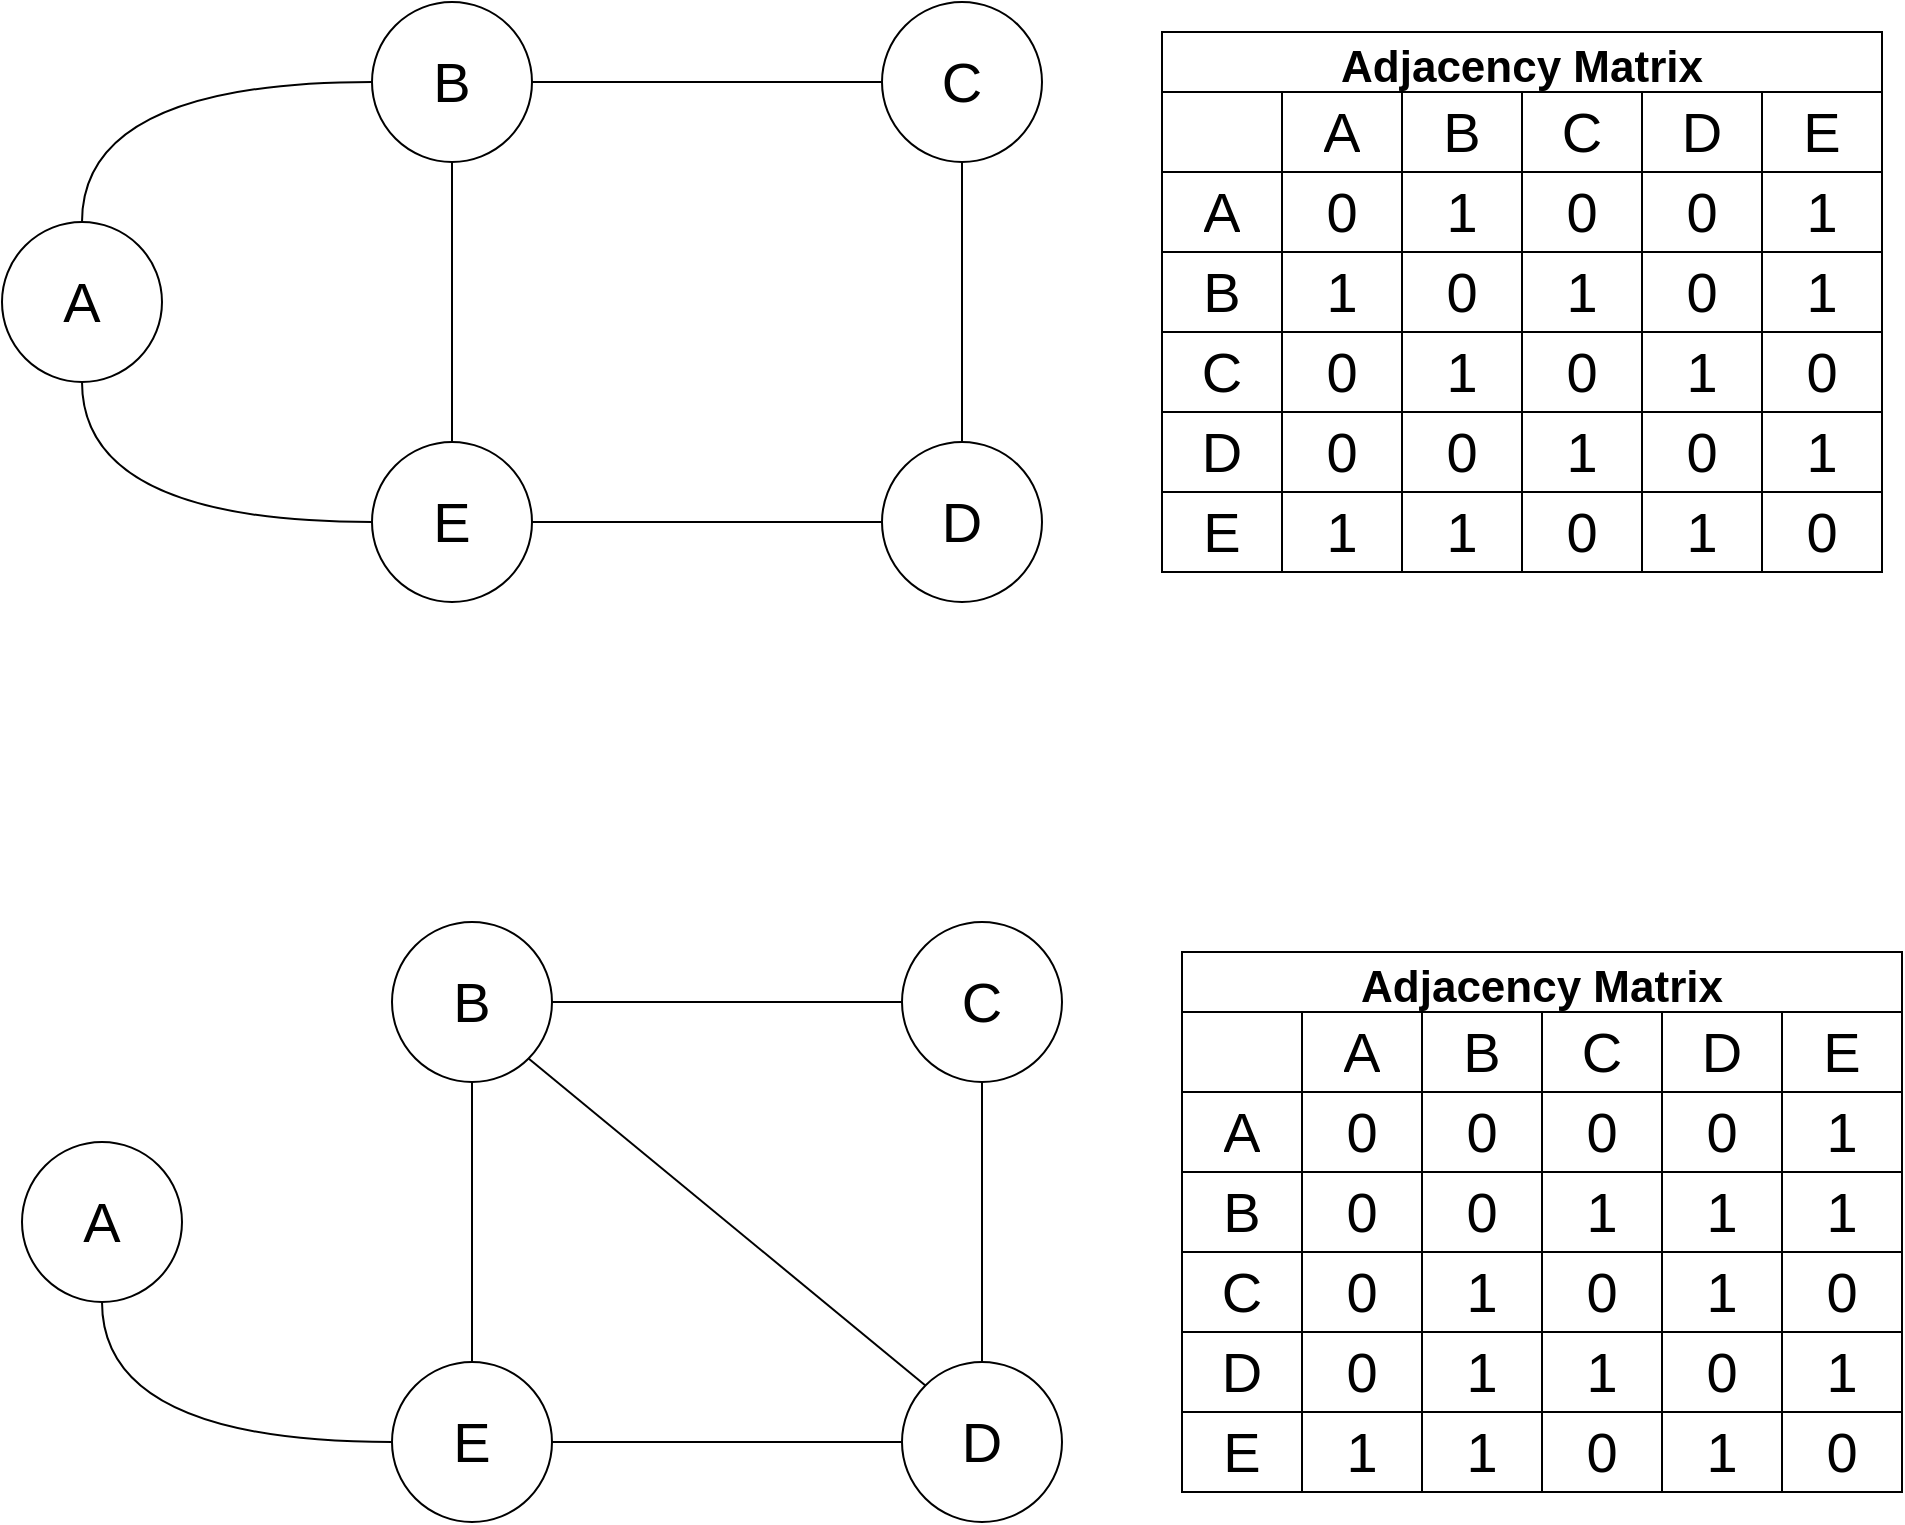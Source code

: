 <mxfile version="15.8.6" type="device"><diagram id="R53uoazzdKl7Nd9KD87l" name="Page-1"><mxGraphModel dx="1038" dy="547" grid="1" gridSize="10" guides="1" tooltips="1" connect="1" arrows="1" fold="1" page="1" pageScale="1" pageWidth="850" pageHeight="1100" math="0" shadow="0"><root><mxCell id="0"/><mxCell id="1" parent="0"/><mxCell id="QvXFLN5v4938zvHbrnFz-11" style="edgeStyle=orthogonalEdgeStyle;curved=1;orthogonalLoop=1;jettySize=auto;html=1;entryX=0;entryY=0.5;entryDx=0;entryDy=0;endArrow=none;endFill=0;exitX=0.5;exitY=0;exitDx=0;exitDy=0;" edge="1" parent="1" source="QvXFLN5v4938zvHbrnFz-1" target="QvXFLN5v4938zvHbrnFz-2"><mxGeometry relative="1" as="geometry"/></mxCell><mxCell id="QvXFLN5v4938zvHbrnFz-12" style="edgeStyle=orthogonalEdgeStyle;curved=1;orthogonalLoop=1;jettySize=auto;html=1;entryX=0;entryY=0.5;entryDx=0;entryDy=0;endArrow=none;endFill=0;exitX=0.5;exitY=1;exitDx=0;exitDy=0;" edge="1" parent="1" source="QvXFLN5v4938zvHbrnFz-1" target="QvXFLN5v4938zvHbrnFz-3"><mxGeometry relative="1" as="geometry"/></mxCell><mxCell id="QvXFLN5v4938zvHbrnFz-1" value="&lt;font style=&quot;font-size: 28px&quot;&gt;A&lt;/font&gt;" style="ellipse;whiteSpace=wrap;html=1;aspect=fixed;" vertex="1" parent="1"><mxGeometry x="240" y="230" width="80" height="80" as="geometry"/></mxCell><mxCell id="QvXFLN5v4938zvHbrnFz-9" style="edgeStyle=orthogonalEdgeStyle;rounded=0;orthogonalLoop=1;jettySize=auto;html=1;endArrow=none;endFill=0;" edge="1" parent="1" source="QvXFLN5v4938zvHbrnFz-2" target="QvXFLN5v4938zvHbrnFz-4"><mxGeometry relative="1" as="geometry"/></mxCell><mxCell id="QvXFLN5v4938zvHbrnFz-2" value="&lt;font style=&quot;font-size: 28px&quot;&gt;B&lt;/font&gt;" style="ellipse;whiteSpace=wrap;html=1;aspect=fixed;" vertex="1" parent="1"><mxGeometry x="425" y="120" width="80" height="80" as="geometry"/></mxCell><mxCell id="QvXFLN5v4938zvHbrnFz-7" style="edgeStyle=orthogonalEdgeStyle;rounded=0;orthogonalLoop=1;jettySize=auto;html=1;endArrow=none;endFill=0;" edge="1" parent="1" source="QvXFLN5v4938zvHbrnFz-3" target="QvXFLN5v4938zvHbrnFz-5"><mxGeometry relative="1" as="geometry"/></mxCell><mxCell id="QvXFLN5v4938zvHbrnFz-8" style="edgeStyle=orthogonalEdgeStyle;rounded=0;orthogonalLoop=1;jettySize=auto;html=1;endArrow=none;endFill=0;" edge="1" parent="1" source="QvXFLN5v4938zvHbrnFz-3"><mxGeometry relative="1" as="geometry"><mxPoint x="465" y="200" as="targetPoint"/></mxGeometry></mxCell><mxCell id="QvXFLN5v4938zvHbrnFz-3" value="&lt;font style=&quot;font-size: 28px&quot;&gt;E&lt;/font&gt;" style="ellipse;whiteSpace=wrap;html=1;aspect=fixed;" vertex="1" parent="1"><mxGeometry x="425" y="340" width="80" height="80" as="geometry"/></mxCell><mxCell id="QvXFLN5v4938zvHbrnFz-4" value="&lt;font style=&quot;font-size: 28px&quot;&gt;C&lt;/font&gt;" style="ellipse;whiteSpace=wrap;html=1;aspect=fixed;" vertex="1" parent="1"><mxGeometry x="680" y="120" width="80" height="80" as="geometry"/></mxCell><mxCell id="QvXFLN5v4938zvHbrnFz-6" style="edgeStyle=orthogonalEdgeStyle;rounded=0;orthogonalLoop=1;jettySize=auto;html=1;entryX=0.5;entryY=1;entryDx=0;entryDy=0;endArrow=none;endFill=0;" edge="1" parent="1" source="QvXFLN5v4938zvHbrnFz-5" target="QvXFLN5v4938zvHbrnFz-4"><mxGeometry relative="1" as="geometry"/></mxCell><mxCell id="QvXFLN5v4938zvHbrnFz-5" value="&lt;font style=&quot;font-size: 28px&quot;&gt;D&lt;/font&gt;" style="ellipse;whiteSpace=wrap;html=1;aspect=fixed;" vertex="1" parent="1"><mxGeometry x="680" y="340" width="80" height="80" as="geometry"/></mxCell><mxCell id="QvXFLN5v4938zvHbrnFz-39" value="Adjacency Matrix" style="shape=table;startSize=30;container=1;collapsible=0;childLayout=tableLayout;fontStyle=1;align=center;pointerEvents=1;fontSize=22;" vertex="1" parent="1"><mxGeometry x="820" y="135" width="360" height="270" as="geometry"/></mxCell><mxCell id="QvXFLN5v4938zvHbrnFz-58" style="shape=partialRectangle;html=1;whiteSpace=wrap;collapsible=0;dropTarget=0;pointerEvents=0;fillColor=none;top=0;left=0;bottom=0;right=0;points=[[0,0.5],[1,0.5]];portConstraint=eastwest;fontSize=28;" vertex="1" parent="QvXFLN5v4938zvHbrnFz-39"><mxGeometry y="30" width="360" height="40" as="geometry"/></mxCell><mxCell id="QvXFLN5v4938zvHbrnFz-59" style="shape=partialRectangle;html=1;whiteSpace=wrap;connectable=0;fillColor=none;top=0;left=0;bottom=0;right=0;overflow=hidden;pointerEvents=1;fontSize=28;" vertex="1" parent="QvXFLN5v4938zvHbrnFz-58"><mxGeometry width="60" height="40" as="geometry"><mxRectangle width="60" height="40" as="alternateBounds"/></mxGeometry></mxCell><mxCell id="QvXFLN5v4938zvHbrnFz-60" value="A" style="shape=partialRectangle;html=1;whiteSpace=wrap;connectable=0;fillColor=none;top=0;left=0;bottom=0;right=0;overflow=hidden;pointerEvents=1;fontSize=28;" vertex="1" parent="QvXFLN5v4938zvHbrnFz-58"><mxGeometry x="60" width="60" height="40" as="geometry"><mxRectangle width="60" height="40" as="alternateBounds"/></mxGeometry></mxCell><mxCell id="QvXFLN5v4938zvHbrnFz-61" value="B" style="shape=partialRectangle;html=1;whiteSpace=wrap;connectable=0;fillColor=none;top=0;left=0;bottom=0;right=0;overflow=hidden;pointerEvents=1;fontSize=28;" vertex="1" parent="QvXFLN5v4938zvHbrnFz-58"><mxGeometry x="120" width="60" height="40" as="geometry"><mxRectangle width="60" height="40" as="alternateBounds"/></mxGeometry></mxCell><mxCell id="QvXFLN5v4938zvHbrnFz-62" value="C" style="shape=partialRectangle;html=1;whiteSpace=wrap;connectable=0;fillColor=none;top=0;left=0;bottom=0;right=0;overflow=hidden;pointerEvents=1;fontSize=28;" vertex="1" parent="QvXFLN5v4938zvHbrnFz-58"><mxGeometry x="180" width="60" height="40" as="geometry"><mxRectangle width="60" height="40" as="alternateBounds"/></mxGeometry></mxCell><mxCell id="QvXFLN5v4938zvHbrnFz-63" value="D" style="shape=partialRectangle;html=1;whiteSpace=wrap;connectable=0;fillColor=none;top=0;left=0;bottom=0;right=0;overflow=hidden;pointerEvents=1;fontSize=28;" vertex="1" parent="QvXFLN5v4938zvHbrnFz-58"><mxGeometry x="240" width="60" height="40" as="geometry"><mxRectangle width="60" height="40" as="alternateBounds"/></mxGeometry></mxCell><mxCell id="QvXFLN5v4938zvHbrnFz-76" value="E" style="shape=partialRectangle;html=1;whiteSpace=wrap;connectable=0;fillColor=none;top=0;left=0;bottom=0;right=0;overflow=hidden;pointerEvents=1;fontSize=28;" vertex="1" parent="QvXFLN5v4938zvHbrnFz-58"><mxGeometry x="300" width="60" height="40" as="geometry"><mxRectangle width="60" height="40" as="alternateBounds"/></mxGeometry></mxCell><mxCell id="QvXFLN5v4938zvHbrnFz-64" style="shape=partialRectangle;html=1;whiteSpace=wrap;collapsible=0;dropTarget=0;pointerEvents=0;fillColor=none;top=0;left=0;bottom=0;right=0;points=[[0,0.5],[1,0.5]];portConstraint=eastwest;fontSize=28;" vertex="1" parent="QvXFLN5v4938zvHbrnFz-39"><mxGeometry y="70" width="360" height="40" as="geometry"/></mxCell><mxCell id="QvXFLN5v4938zvHbrnFz-65" value="A" style="shape=partialRectangle;html=1;whiteSpace=wrap;connectable=0;fillColor=none;top=0;left=0;bottom=0;right=0;overflow=hidden;pointerEvents=1;fontSize=28;" vertex="1" parent="QvXFLN5v4938zvHbrnFz-64"><mxGeometry width="60" height="40" as="geometry"><mxRectangle width="60" height="40" as="alternateBounds"/></mxGeometry></mxCell><mxCell id="QvXFLN5v4938zvHbrnFz-66" value="0" style="shape=partialRectangle;html=1;whiteSpace=wrap;connectable=0;fillColor=none;top=0;left=0;bottom=0;right=0;overflow=hidden;pointerEvents=1;fontSize=28;" vertex="1" parent="QvXFLN5v4938zvHbrnFz-64"><mxGeometry x="60" width="60" height="40" as="geometry"><mxRectangle width="60" height="40" as="alternateBounds"/></mxGeometry></mxCell><mxCell id="QvXFLN5v4938zvHbrnFz-67" value="1" style="shape=partialRectangle;html=1;whiteSpace=wrap;connectable=0;fillColor=none;top=0;left=0;bottom=0;right=0;overflow=hidden;pointerEvents=1;fontSize=28;" vertex="1" parent="QvXFLN5v4938zvHbrnFz-64"><mxGeometry x="120" width="60" height="40" as="geometry"><mxRectangle width="60" height="40" as="alternateBounds"/></mxGeometry></mxCell><mxCell id="QvXFLN5v4938zvHbrnFz-68" value="0" style="shape=partialRectangle;html=1;whiteSpace=wrap;connectable=0;fillColor=none;top=0;left=0;bottom=0;right=0;overflow=hidden;pointerEvents=1;fontSize=28;" vertex="1" parent="QvXFLN5v4938zvHbrnFz-64"><mxGeometry x="180" width="60" height="40" as="geometry"><mxRectangle width="60" height="40" as="alternateBounds"/></mxGeometry></mxCell><mxCell id="QvXFLN5v4938zvHbrnFz-69" value="0" style="shape=partialRectangle;html=1;whiteSpace=wrap;connectable=0;fillColor=none;top=0;left=0;bottom=0;right=0;overflow=hidden;pointerEvents=1;fontSize=28;" vertex="1" parent="QvXFLN5v4938zvHbrnFz-64"><mxGeometry x="240" width="60" height="40" as="geometry"><mxRectangle width="60" height="40" as="alternateBounds"/></mxGeometry></mxCell><mxCell id="QvXFLN5v4938zvHbrnFz-77" value="1" style="shape=partialRectangle;html=1;whiteSpace=wrap;connectable=0;fillColor=none;top=0;left=0;bottom=0;right=0;overflow=hidden;pointerEvents=1;fontSize=28;" vertex="1" parent="QvXFLN5v4938zvHbrnFz-64"><mxGeometry x="300" width="60" height="40" as="geometry"><mxRectangle width="60" height="40" as="alternateBounds"/></mxGeometry></mxCell><mxCell id="QvXFLN5v4938zvHbrnFz-70" style="shape=partialRectangle;html=1;whiteSpace=wrap;collapsible=0;dropTarget=0;pointerEvents=0;fillColor=none;top=0;left=0;bottom=0;right=0;points=[[0,0.5],[1,0.5]];portConstraint=eastwest;fontSize=28;" vertex="1" parent="QvXFLN5v4938zvHbrnFz-39"><mxGeometry y="110" width="360" height="40" as="geometry"/></mxCell><mxCell id="QvXFLN5v4938zvHbrnFz-71" value="B" style="shape=partialRectangle;html=1;whiteSpace=wrap;connectable=0;fillColor=none;top=0;left=0;bottom=0;right=0;overflow=hidden;pointerEvents=1;fontSize=28;" vertex="1" parent="QvXFLN5v4938zvHbrnFz-70"><mxGeometry width="60" height="40" as="geometry"><mxRectangle width="60" height="40" as="alternateBounds"/></mxGeometry></mxCell><mxCell id="QvXFLN5v4938zvHbrnFz-72" value="1" style="shape=partialRectangle;html=1;whiteSpace=wrap;connectable=0;fillColor=none;top=0;left=0;bottom=0;right=0;overflow=hidden;pointerEvents=1;fontSize=28;" vertex="1" parent="QvXFLN5v4938zvHbrnFz-70"><mxGeometry x="60" width="60" height="40" as="geometry"><mxRectangle width="60" height="40" as="alternateBounds"/></mxGeometry></mxCell><mxCell id="QvXFLN5v4938zvHbrnFz-73" value="0" style="shape=partialRectangle;html=1;whiteSpace=wrap;connectable=0;fillColor=none;top=0;left=0;bottom=0;right=0;overflow=hidden;pointerEvents=1;fontSize=28;" vertex="1" parent="QvXFLN5v4938zvHbrnFz-70"><mxGeometry x="120" width="60" height="40" as="geometry"><mxRectangle width="60" height="40" as="alternateBounds"/></mxGeometry></mxCell><mxCell id="QvXFLN5v4938zvHbrnFz-74" value="1" style="shape=partialRectangle;html=1;whiteSpace=wrap;connectable=0;fillColor=none;top=0;left=0;bottom=0;right=0;overflow=hidden;pointerEvents=1;fontSize=28;" vertex="1" parent="QvXFLN5v4938zvHbrnFz-70"><mxGeometry x="180" width="60" height="40" as="geometry"><mxRectangle width="60" height="40" as="alternateBounds"/></mxGeometry></mxCell><mxCell id="QvXFLN5v4938zvHbrnFz-75" value="0" style="shape=partialRectangle;html=1;whiteSpace=wrap;connectable=0;fillColor=none;top=0;left=0;bottom=0;right=0;overflow=hidden;pointerEvents=1;fontSize=28;" vertex="1" parent="QvXFLN5v4938zvHbrnFz-70"><mxGeometry x="240" width="60" height="40" as="geometry"><mxRectangle width="60" height="40" as="alternateBounds"/></mxGeometry></mxCell><mxCell id="QvXFLN5v4938zvHbrnFz-78" value="1" style="shape=partialRectangle;html=1;whiteSpace=wrap;connectable=0;fillColor=none;top=0;left=0;bottom=0;right=0;overflow=hidden;pointerEvents=1;fontSize=28;" vertex="1" parent="QvXFLN5v4938zvHbrnFz-70"><mxGeometry x="300" width="60" height="40" as="geometry"><mxRectangle width="60" height="40" as="alternateBounds"/></mxGeometry></mxCell><mxCell id="QvXFLN5v4938zvHbrnFz-40" value="" style="shape=partialRectangle;html=1;whiteSpace=wrap;collapsible=0;dropTarget=0;pointerEvents=0;fillColor=none;top=0;left=0;bottom=0;right=0;points=[[0,0.5],[1,0.5]];portConstraint=eastwest;fontSize=28;" vertex="1" parent="QvXFLN5v4938zvHbrnFz-39"><mxGeometry y="150" width="360" height="40" as="geometry"/></mxCell><mxCell id="QvXFLN5v4938zvHbrnFz-41" value="C" style="shape=partialRectangle;html=1;whiteSpace=wrap;connectable=0;fillColor=none;top=0;left=0;bottom=0;right=0;overflow=hidden;pointerEvents=1;fontSize=28;" vertex="1" parent="QvXFLN5v4938zvHbrnFz-40"><mxGeometry width="60" height="40" as="geometry"><mxRectangle width="60" height="40" as="alternateBounds"/></mxGeometry></mxCell><mxCell id="QvXFLN5v4938zvHbrnFz-42" value="0" style="shape=partialRectangle;html=1;whiteSpace=wrap;connectable=0;fillColor=none;top=0;left=0;bottom=0;right=0;overflow=hidden;pointerEvents=1;fontSize=28;" vertex="1" parent="QvXFLN5v4938zvHbrnFz-40"><mxGeometry x="60" width="60" height="40" as="geometry"><mxRectangle width="60" height="40" as="alternateBounds"/></mxGeometry></mxCell><mxCell id="QvXFLN5v4938zvHbrnFz-43" value="1" style="shape=partialRectangle;html=1;whiteSpace=wrap;connectable=0;fillColor=none;top=0;left=0;bottom=0;right=0;overflow=hidden;pointerEvents=1;fontSize=28;" vertex="1" parent="QvXFLN5v4938zvHbrnFz-40"><mxGeometry x="120" width="60" height="40" as="geometry"><mxRectangle width="60" height="40" as="alternateBounds"/></mxGeometry></mxCell><mxCell id="QvXFLN5v4938zvHbrnFz-52" value="0" style="shape=partialRectangle;html=1;whiteSpace=wrap;connectable=0;fillColor=none;top=0;left=0;bottom=0;right=0;overflow=hidden;pointerEvents=1;fontSize=28;" vertex="1" parent="QvXFLN5v4938zvHbrnFz-40"><mxGeometry x="180" width="60" height="40" as="geometry"><mxRectangle width="60" height="40" as="alternateBounds"/></mxGeometry></mxCell><mxCell id="QvXFLN5v4938zvHbrnFz-55" value="1" style="shape=partialRectangle;html=1;whiteSpace=wrap;connectable=0;fillColor=none;top=0;left=0;bottom=0;right=0;overflow=hidden;pointerEvents=1;fontSize=28;" vertex="1" parent="QvXFLN5v4938zvHbrnFz-40"><mxGeometry x="240" width="60" height="40" as="geometry"><mxRectangle width="60" height="40" as="alternateBounds"/></mxGeometry></mxCell><mxCell id="QvXFLN5v4938zvHbrnFz-79" value="0" style="shape=partialRectangle;html=1;whiteSpace=wrap;connectable=0;fillColor=none;top=0;left=0;bottom=0;right=0;overflow=hidden;pointerEvents=1;fontSize=28;" vertex="1" parent="QvXFLN5v4938zvHbrnFz-40"><mxGeometry x="300" width="60" height="40" as="geometry"><mxRectangle width="60" height="40" as="alternateBounds"/></mxGeometry></mxCell><mxCell id="QvXFLN5v4938zvHbrnFz-44" value="" style="shape=partialRectangle;html=1;whiteSpace=wrap;collapsible=0;dropTarget=0;pointerEvents=0;fillColor=none;top=0;left=0;bottom=0;right=0;points=[[0,0.5],[1,0.5]];portConstraint=eastwest;fontSize=28;" vertex="1" parent="QvXFLN5v4938zvHbrnFz-39"><mxGeometry y="190" width="360" height="40" as="geometry"/></mxCell><mxCell id="QvXFLN5v4938zvHbrnFz-45" value="D" style="shape=partialRectangle;html=1;whiteSpace=wrap;connectable=0;fillColor=none;top=0;left=0;bottom=0;right=0;overflow=hidden;pointerEvents=1;fontSize=28;" vertex="1" parent="QvXFLN5v4938zvHbrnFz-44"><mxGeometry width="60" height="40" as="geometry"><mxRectangle width="60" height="40" as="alternateBounds"/></mxGeometry></mxCell><mxCell id="QvXFLN5v4938zvHbrnFz-46" value="0" style="shape=partialRectangle;html=1;whiteSpace=wrap;connectable=0;fillColor=none;top=0;left=0;bottom=0;right=0;overflow=hidden;pointerEvents=1;fontSize=28;" vertex="1" parent="QvXFLN5v4938zvHbrnFz-44"><mxGeometry x="60" width="60" height="40" as="geometry"><mxRectangle width="60" height="40" as="alternateBounds"/></mxGeometry></mxCell><mxCell id="QvXFLN5v4938zvHbrnFz-47" value="0" style="shape=partialRectangle;html=1;whiteSpace=wrap;connectable=0;fillColor=none;top=0;left=0;bottom=0;right=0;overflow=hidden;pointerEvents=1;fontSize=28;" vertex="1" parent="QvXFLN5v4938zvHbrnFz-44"><mxGeometry x="120" width="60" height="40" as="geometry"><mxRectangle width="60" height="40" as="alternateBounds"/></mxGeometry></mxCell><mxCell id="QvXFLN5v4938zvHbrnFz-53" value="1" style="shape=partialRectangle;html=1;whiteSpace=wrap;connectable=0;fillColor=none;top=0;left=0;bottom=0;right=0;overflow=hidden;pointerEvents=1;fontSize=28;" vertex="1" parent="QvXFLN5v4938zvHbrnFz-44"><mxGeometry x="180" width="60" height="40" as="geometry"><mxRectangle width="60" height="40" as="alternateBounds"/></mxGeometry></mxCell><mxCell id="QvXFLN5v4938zvHbrnFz-56" value="0" style="shape=partialRectangle;html=1;whiteSpace=wrap;connectable=0;fillColor=none;top=0;left=0;bottom=0;right=0;overflow=hidden;pointerEvents=1;fontSize=28;" vertex="1" parent="QvXFLN5v4938zvHbrnFz-44"><mxGeometry x="240" width="60" height="40" as="geometry"><mxRectangle width="60" height="40" as="alternateBounds"/></mxGeometry></mxCell><mxCell id="QvXFLN5v4938zvHbrnFz-80" value="1" style="shape=partialRectangle;html=1;whiteSpace=wrap;connectable=0;fillColor=none;top=0;left=0;bottom=0;right=0;overflow=hidden;pointerEvents=1;fontSize=28;" vertex="1" parent="QvXFLN5v4938zvHbrnFz-44"><mxGeometry x="300" width="60" height="40" as="geometry"><mxRectangle width="60" height="40" as="alternateBounds"/></mxGeometry></mxCell><mxCell id="QvXFLN5v4938zvHbrnFz-48" value="" style="shape=partialRectangle;html=1;whiteSpace=wrap;collapsible=0;dropTarget=0;pointerEvents=0;fillColor=none;top=0;left=0;bottom=0;right=0;points=[[0,0.5],[1,0.5]];portConstraint=eastwest;fontSize=28;" vertex="1" parent="QvXFLN5v4938zvHbrnFz-39"><mxGeometry y="230" width="360" height="40" as="geometry"/></mxCell><mxCell id="QvXFLN5v4938zvHbrnFz-49" value="E" style="shape=partialRectangle;html=1;whiteSpace=wrap;connectable=0;fillColor=none;top=0;left=0;bottom=0;right=0;overflow=hidden;pointerEvents=1;fontSize=28;" vertex="1" parent="QvXFLN5v4938zvHbrnFz-48"><mxGeometry width="60" height="40" as="geometry"><mxRectangle width="60" height="40" as="alternateBounds"/></mxGeometry></mxCell><mxCell id="QvXFLN5v4938zvHbrnFz-50" value="1" style="shape=partialRectangle;html=1;whiteSpace=wrap;connectable=0;fillColor=none;top=0;left=0;bottom=0;right=0;overflow=hidden;pointerEvents=1;fontSize=28;" vertex="1" parent="QvXFLN5v4938zvHbrnFz-48"><mxGeometry x="60" width="60" height="40" as="geometry"><mxRectangle width="60" height="40" as="alternateBounds"/></mxGeometry></mxCell><mxCell id="QvXFLN5v4938zvHbrnFz-51" value="1" style="shape=partialRectangle;html=1;whiteSpace=wrap;connectable=0;fillColor=none;top=0;left=0;bottom=0;right=0;overflow=hidden;pointerEvents=1;fontSize=28;" vertex="1" parent="QvXFLN5v4938zvHbrnFz-48"><mxGeometry x="120" width="60" height="40" as="geometry"><mxRectangle width="60" height="40" as="alternateBounds"/></mxGeometry></mxCell><mxCell id="QvXFLN5v4938zvHbrnFz-54" value="0" style="shape=partialRectangle;html=1;whiteSpace=wrap;connectable=0;fillColor=none;top=0;left=0;bottom=0;right=0;overflow=hidden;pointerEvents=1;fontSize=28;" vertex="1" parent="QvXFLN5v4938zvHbrnFz-48"><mxGeometry x="180" width="60" height="40" as="geometry"><mxRectangle width="60" height="40" as="alternateBounds"/></mxGeometry></mxCell><mxCell id="QvXFLN5v4938zvHbrnFz-57" value="1" style="shape=partialRectangle;html=1;whiteSpace=wrap;connectable=0;fillColor=none;top=0;left=0;bottom=0;right=0;overflow=hidden;pointerEvents=1;fontSize=28;" vertex="1" parent="QvXFLN5v4938zvHbrnFz-48"><mxGeometry x="240" width="60" height="40" as="geometry"><mxRectangle width="60" height="40" as="alternateBounds"/></mxGeometry></mxCell><mxCell id="QvXFLN5v4938zvHbrnFz-81" value="0" style="shape=partialRectangle;html=1;whiteSpace=wrap;connectable=0;fillColor=none;top=0;left=0;bottom=0;right=0;overflow=hidden;pointerEvents=1;fontSize=28;" vertex="1" parent="QvXFLN5v4938zvHbrnFz-48"><mxGeometry x="300" width="60" height="40" as="geometry"><mxRectangle width="60" height="40" as="alternateBounds"/></mxGeometry></mxCell><mxCell id="QvXFLN5v4938zvHbrnFz-83" style="edgeStyle=orthogonalEdgeStyle;curved=1;orthogonalLoop=1;jettySize=auto;html=1;entryX=0;entryY=0.5;entryDx=0;entryDy=0;endArrow=none;endFill=0;exitX=0.5;exitY=1;exitDx=0;exitDy=0;" edge="1" parent="1" source="QvXFLN5v4938zvHbrnFz-84" target="QvXFLN5v4938zvHbrnFz-89"><mxGeometry relative="1" as="geometry"/></mxCell><mxCell id="QvXFLN5v4938zvHbrnFz-84" value="&lt;font style=&quot;font-size: 28px&quot;&gt;A&lt;/font&gt;" style="ellipse;whiteSpace=wrap;html=1;aspect=fixed;" vertex="1" parent="1"><mxGeometry x="250" y="690" width="80" height="80" as="geometry"/></mxCell><mxCell id="QvXFLN5v4938zvHbrnFz-85" style="edgeStyle=orthogonalEdgeStyle;rounded=0;orthogonalLoop=1;jettySize=auto;html=1;endArrow=none;endFill=0;" edge="1" parent="1" source="QvXFLN5v4938zvHbrnFz-86" target="QvXFLN5v4938zvHbrnFz-90"><mxGeometry relative="1" as="geometry"/></mxCell><mxCell id="QvXFLN5v4938zvHbrnFz-137" style="rounded=0;orthogonalLoop=1;jettySize=auto;html=1;entryX=0;entryY=0;entryDx=0;entryDy=0;fontSize=22;endArrow=none;endFill=0;exitX=1;exitY=1;exitDx=0;exitDy=0;" edge="1" parent="1" source="QvXFLN5v4938zvHbrnFz-86" target="QvXFLN5v4938zvHbrnFz-92"><mxGeometry relative="1" as="geometry"/></mxCell><mxCell id="QvXFLN5v4938zvHbrnFz-86" value="&lt;font style=&quot;font-size: 28px&quot;&gt;B&lt;/font&gt;" style="ellipse;whiteSpace=wrap;html=1;aspect=fixed;" vertex="1" parent="1"><mxGeometry x="435" y="580" width="80" height="80" as="geometry"/></mxCell><mxCell id="QvXFLN5v4938zvHbrnFz-87" style="edgeStyle=orthogonalEdgeStyle;rounded=0;orthogonalLoop=1;jettySize=auto;html=1;endArrow=none;endFill=0;" edge="1" parent="1" source="QvXFLN5v4938zvHbrnFz-89" target="QvXFLN5v4938zvHbrnFz-92"><mxGeometry relative="1" as="geometry"/></mxCell><mxCell id="QvXFLN5v4938zvHbrnFz-88" style="edgeStyle=orthogonalEdgeStyle;rounded=0;orthogonalLoop=1;jettySize=auto;html=1;endArrow=none;endFill=0;" edge="1" parent="1" source="QvXFLN5v4938zvHbrnFz-89"><mxGeometry relative="1" as="geometry"><mxPoint x="475" y="660" as="targetPoint"/></mxGeometry></mxCell><mxCell id="QvXFLN5v4938zvHbrnFz-89" value="&lt;font style=&quot;font-size: 28px&quot;&gt;E&lt;/font&gt;" style="ellipse;whiteSpace=wrap;html=1;aspect=fixed;" vertex="1" parent="1"><mxGeometry x="435" y="800" width="80" height="80" as="geometry"/></mxCell><mxCell id="QvXFLN5v4938zvHbrnFz-90" value="&lt;font style=&quot;font-size: 28px&quot;&gt;C&lt;/font&gt;" style="ellipse;whiteSpace=wrap;html=1;aspect=fixed;" vertex="1" parent="1"><mxGeometry x="690" y="580" width="80" height="80" as="geometry"/></mxCell><mxCell id="QvXFLN5v4938zvHbrnFz-91" style="edgeStyle=orthogonalEdgeStyle;rounded=0;orthogonalLoop=1;jettySize=auto;html=1;entryX=0.5;entryY=1;entryDx=0;entryDy=0;endArrow=none;endFill=0;" edge="1" parent="1" source="QvXFLN5v4938zvHbrnFz-92" target="QvXFLN5v4938zvHbrnFz-90"><mxGeometry relative="1" as="geometry"/></mxCell><mxCell id="QvXFLN5v4938zvHbrnFz-92" value="&lt;font style=&quot;font-size: 28px&quot;&gt;D&lt;/font&gt;" style="ellipse;whiteSpace=wrap;html=1;aspect=fixed;" vertex="1" parent="1"><mxGeometry x="690" y="800" width="80" height="80" as="geometry"/></mxCell><mxCell id="QvXFLN5v4938zvHbrnFz-93" value="Adjacency Matrix" style="shape=table;startSize=30;container=1;collapsible=0;childLayout=tableLayout;fontStyle=1;align=center;pointerEvents=1;fontSize=22;" vertex="1" parent="1"><mxGeometry x="830" y="595" width="360" height="270" as="geometry"/></mxCell><mxCell id="QvXFLN5v4938zvHbrnFz-94" style="shape=partialRectangle;html=1;whiteSpace=wrap;collapsible=0;dropTarget=0;pointerEvents=0;fillColor=none;top=0;left=0;bottom=0;right=0;points=[[0,0.5],[1,0.5]];portConstraint=eastwest;fontSize=28;" vertex="1" parent="QvXFLN5v4938zvHbrnFz-93"><mxGeometry y="30" width="360" height="40" as="geometry"/></mxCell><mxCell id="QvXFLN5v4938zvHbrnFz-95" style="shape=partialRectangle;html=1;whiteSpace=wrap;connectable=0;fillColor=none;top=0;left=0;bottom=0;right=0;overflow=hidden;pointerEvents=1;fontSize=28;" vertex="1" parent="QvXFLN5v4938zvHbrnFz-94"><mxGeometry width="60" height="40" as="geometry"><mxRectangle width="60" height="40" as="alternateBounds"/></mxGeometry></mxCell><mxCell id="QvXFLN5v4938zvHbrnFz-96" value="A" style="shape=partialRectangle;html=1;whiteSpace=wrap;connectable=0;fillColor=none;top=0;left=0;bottom=0;right=0;overflow=hidden;pointerEvents=1;fontSize=28;" vertex="1" parent="QvXFLN5v4938zvHbrnFz-94"><mxGeometry x="60" width="60" height="40" as="geometry"><mxRectangle width="60" height="40" as="alternateBounds"/></mxGeometry></mxCell><mxCell id="QvXFLN5v4938zvHbrnFz-97" value="B" style="shape=partialRectangle;html=1;whiteSpace=wrap;connectable=0;fillColor=none;top=0;left=0;bottom=0;right=0;overflow=hidden;pointerEvents=1;fontSize=28;" vertex="1" parent="QvXFLN5v4938zvHbrnFz-94"><mxGeometry x="120" width="60" height="40" as="geometry"><mxRectangle width="60" height="40" as="alternateBounds"/></mxGeometry></mxCell><mxCell id="QvXFLN5v4938zvHbrnFz-98" value="C" style="shape=partialRectangle;html=1;whiteSpace=wrap;connectable=0;fillColor=none;top=0;left=0;bottom=0;right=0;overflow=hidden;pointerEvents=1;fontSize=28;" vertex="1" parent="QvXFLN5v4938zvHbrnFz-94"><mxGeometry x="180" width="60" height="40" as="geometry"><mxRectangle width="60" height="40" as="alternateBounds"/></mxGeometry></mxCell><mxCell id="QvXFLN5v4938zvHbrnFz-99" value="D" style="shape=partialRectangle;html=1;whiteSpace=wrap;connectable=0;fillColor=none;top=0;left=0;bottom=0;right=0;overflow=hidden;pointerEvents=1;fontSize=28;" vertex="1" parent="QvXFLN5v4938zvHbrnFz-94"><mxGeometry x="240" width="60" height="40" as="geometry"><mxRectangle width="60" height="40" as="alternateBounds"/></mxGeometry></mxCell><mxCell id="QvXFLN5v4938zvHbrnFz-100" value="E" style="shape=partialRectangle;html=1;whiteSpace=wrap;connectable=0;fillColor=none;top=0;left=0;bottom=0;right=0;overflow=hidden;pointerEvents=1;fontSize=28;" vertex="1" parent="QvXFLN5v4938zvHbrnFz-94"><mxGeometry x="300" width="60" height="40" as="geometry"><mxRectangle width="60" height="40" as="alternateBounds"/></mxGeometry></mxCell><mxCell id="QvXFLN5v4938zvHbrnFz-101" style="shape=partialRectangle;html=1;whiteSpace=wrap;collapsible=0;dropTarget=0;pointerEvents=0;fillColor=none;top=0;left=0;bottom=0;right=0;points=[[0,0.5],[1,0.5]];portConstraint=eastwest;fontSize=28;" vertex="1" parent="QvXFLN5v4938zvHbrnFz-93"><mxGeometry y="70" width="360" height="40" as="geometry"/></mxCell><mxCell id="QvXFLN5v4938zvHbrnFz-102" value="A" style="shape=partialRectangle;html=1;whiteSpace=wrap;connectable=0;fillColor=none;top=0;left=0;bottom=0;right=0;overflow=hidden;pointerEvents=1;fontSize=28;" vertex="1" parent="QvXFLN5v4938zvHbrnFz-101"><mxGeometry width="60" height="40" as="geometry"><mxRectangle width="60" height="40" as="alternateBounds"/></mxGeometry></mxCell><mxCell id="QvXFLN5v4938zvHbrnFz-103" value="0" style="shape=partialRectangle;html=1;whiteSpace=wrap;connectable=0;fillColor=none;top=0;left=0;bottom=0;right=0;overflow=hidden;pointerEvents=1;fontSize=28;" vertex="1" parent="QvXFLN5v4938zvHbrnFz-101"><mxGeometry x="60" width="60" height="40" as="geometry"><mxRectangle width="60" height="40" as="alternateBounds"/></mxGeometry></mxCell><mxCell id="QvXFLN5v4938zvHbrnFz-104" value="0" style="shape=partialRectangle;html=1;whiteSpace=wrap;connectable=0;fillColor=none;top=0;left=0;bottom=0;right=0;overflow=hidden;pointerEvents=1;fontSize=28;" vertex="1" parent="QvXFLN5v4938zvHbrnFz-101"><mxGeometry x="120" width="60" height="40" as="geometry"><mxRectangle width="60" height="40" as="alternateBounds"/></mxGeometry></mxCell><mxCell id="QvXFLN5v4938zvHbrnFz-105" value="0" style="shape=partialRectangle;html=1;whiteSpace=wrap;connectable=0;fillColor=none;top=0;left=0;bottom=0;right=0;overflow=hidden;pointerEvents=1;fontSize=28;" vertex="1" parent="QvXFLN5v4938zvHbrnFz-101"><mxGeometry x="180" width="60" height="40" as="geometry"><mxRectangle width="60" height="40" as="alternateBounds"/></mxGeometry></mxCell><mxCell id="QvXFLN5v4938zvHbrnFz-106" value="0" style="shape=partialRectangle;html=1;whiteSpace=wrap;connectable=0;fillColor=none;top=0;left=0;bottom=0;right=0;overflow=hidden;pointerEvents=1;fontSize=28;" vertex="1" parent="QvXFLN5v4938zvHbrnFz-101"><mxGeometry x="240" width="60" height="40" as="geometry"><mxRectangle width="60" height="40" as="alternateBounds"/></mxGeometry></mxCell><mxCell id="QvXFLN5v4938zvHbrnFz-107" value="1" style="shape=partialRectangle;html=1;whiteSpace=wrap;connectable=0;fillColor=none;top=0;left=0;bottom=0;right=0;overflow=hidden;pointerEvents=1;fontSize=28;" vertex="1" parent="QvXFLN5v4938zvHbrnFz-101"><mxGeometry x="300" width="60" height="40" as="geometry"><mxRectangle width="60" height="40" as="alternateBounds"/></mxGeometry></mxCell><mxCell id="QvXFLN5v4938zvHbrnFz-108" style="shape=partialRectangle;html=1;whiteSpace=wrap;collapsible=0;dropTarget=0;pointerEvents=0;fillColor=none;top=0;left=0;bottom=0;right=0;points=[[0,0.5],[1,0.5]];portConstraint=eastwest;fontSize=28;" vertex="1" parent="QvXFLN5v4938zvHbrnFz-93"><mxGeometry y="110" width="360" height="40" as="geometry"/></mxCell><mxCell id="QvXFLN5v4938zvHbrnFz-109" value="B" style="shape=partialRectangle;html=1;whiteSpace=wrap;connectable=0;fillColor=none;top=0;left=0;bottom=0;right=0;overflow=hidden;pointerEvents=1;fontSize=28;" vertex="1" parent="QvXFLN5v4938zvHbrnFz-108"><mxGeometry width="60" height="40" as="geometry"><mxRectangle width="60" height="40" as="alternateBounds"/></mxGeometry></mxCell><mxCell id="QvXFLN5v4938zvHbrnFz-110" value="0" style="shape=partialRectangle;html=1;whiteSpace=wrap;connectable=0;fillColor=none;top=0;left=0;bottom=0;right=0;overflow=hidden;pointerEvents=1;fontSize=28;" vertex="1" parent="QvXFLN5v4938zvHbrnFz-108"><mxGeometry x="60" width="60" height="40" as="geometry"><mxRectangle width="60" height="40" as="alternateBounds"/></mxGeometry></mxCell><mxCell id="QvXFLN5v4938zvHbrnFz-111" value="0" style="shape=partialRectangle;html=1;whiteSpace=wrap;connectable=0;fillColor=none;top=0;left=0;bottom=0;right=0;overflow=hidden;pointerEvents=1;fontSize=28;" vertex="1" parent="QvXFLN5v4938zvHbrnFz-108"><mxGeometry x="120" width="60" height="40" as="geometry"><mxRectangle width="60" height="40" as="alternateBounds"/></mxGeometry></mxCell><mxCell id="QvXFLN5v4938zvHbrnFz-112" value="1" style="shape=partialRectangle;html=1;whiteSpace=wrap;connectable=0;fillColor=none;top=0;left=0;bottom=0;right=0;overflow=hidden;pointerEvents=1;fontSize=28;" vertex="1" parent="QvXFLN5v4938zvHbrnFz-108"><mxGeometry x="180" width="60" height="40" as="geometry"><mxRectangle width="60" height="40" as="alternateBounds"/></mxGeometry></mxCell><mxCell id="QvXFLN5v4938zvHbrnFz-113" value="1" style="shape=partialRectangle;html=1;whiteSpace=wrap;connectable=0;fillColor=none;top=0;left=0;bottom=0;right=0;overflow=hidden;pointerEvents=1;fontSize=28;" vertex="1" parent="QvXFLN5v4938zvHbrnFz-108"><mxGeometry x="240" width="60" height="40" as="geometry"><mxRectangle width="60" height="40" as="alternateBounds"/></mxGeometry></mxCell><mxCell id="QvXFLN5v4938zvHbrnFz-114" value="1" style="shape=partialRectangle;html=1;whiteSpace=wrap;connectable=0;fillColor=none;top=0;left=0;bottom=0;right=0;overflow=hidden;pointerEvents=1;fontSize=28;" vertex="1" parent="QvXFLN5v4938zvHbrnFz-108"><mxGeometry x="300" width="60" height="40" as="geometry"><mxRectangle width="60" height="40" as="alternateBounds"/></mxGeometry></mxCell><mxCell id="QvXFLN5v4938zvHbrnFz-115" value="" style="shape=partialRectangle;html=1;whiteSpace=wrap;collapsible=0;dropTarget=0;pointerEvents=0;fillColor=none;top=0;left=0;bottom=0;right=0;points=[[0,0.5],[1,0.5]];portConstraint=eastwest;fontSize=28;" vertex="1" parent="QvXFLN5v4938zvHbrnFz-93"><mxGeometry y="150" width="360" height="40" as="geometry"/></mxCell><mxCell id="QvXFLN5v4938zvHbrnFz-116" value="C" style="shape=partialRectangle;html=1;whiteSpace=wrap;connectable=0;fillColor=none;top=0;left=0;bottom=0;right=0;overflow=hidden;pointerEvents=1;fontSize=28;" vertex="1" parent="QvXFLN5v4938zvHbrnFz-115"><mxGeometry width="60" height="40" as="geometry"><mxRectangle width="60" height="40" as="alternateBounds"/></mxGeometry></mxCell><mxCell id="QvXFLN5v4938zvHbrnFz-117" value="0" style="shape=partialRectangle;html=1;whiteSpace=wrap;connectable=0;fillColor=none;top=0;left=0;bottom=0;right=0;overflow=hidden;pointerEvents=1;fontSize=28;" vertex="1" parent="QvXFLN5v4938zvHbrnFz-115"><mxGeometry x="60" width="60" height="40" as="geometry"><mxRectangle width="60" height="40" as="alternateBounds"/></mxGeometry></mxCell><mxCell id="QvXFLN5v4938zvHbrnFz-118" value="1" style="shape=partialRectangle;html=1;whiteSpace=wrap;connectable=0;fillColor=none;top=0;left=0;bottom=0;right=0;overflow=hidden;pointerEvents=1;fontSize=28;" vertex="1" parent="QvXFLN5v4938zvHbrnFz-115"><mxGeometry x="120" width="60" height="40" as="geometry"><mxRectangle width="60" height="40" as="alternateBounds"/></mxGeometry></mxCell><mxCell id="QvXFLN5v4938zvHbrnFz-119" value="0" style="shape=partialRectangle;html=1;whiteSpace=wrap;connectable=0;fillColor=none;top=0;left=0;bottom=0;right=0;overflow=hidden;pointerEvents=1;fontSize=28;" vertex="1" parent="QvXFLN5v4938zvHbrnFz-115"><mxGeometry x="180" width="60" height="40" as="geometry"><mxRectangle width="60" height="40" as="alternateBounds"/></mxGeometry></mxCell><mxCell id="QvXFLN5v4938zvHbrnFz-120" value="1" style="shape=partialRectangle;html=1;whiteSpace=wrap;connectable=0;fillColor=none;top=0;left=0;bottom=0;right=0;overflow=hidden;pointerEvents=1;fontSize=28;" vertex="1" parent="QvXFLN5v4938zvHbrnFz-115"><mxGeometry x="240" width="60" height="40" as="geometry"><mxRectangle width="60" height="40" as="alternateBounds"/></mxGeometry></mxCell><mxCell id="QvXFLN5v4938zvHbrnFz-121" value="0" style="shape=partialRectangle;html=1;whiteSpace=wrap;connectable=0;fillColor=none;top=0;left=0;bottom=0;right=0;overflow=hidden;pointerEvents=1;fontSize=28;" vertex="1" parent="QvXFLN5v4938zvHbrnFz-115"><mxGeometry x="300" width="60" height="40" as="geometry"><mxRectangle width="60" height="40" as="alternateBounds"/></mxGeometry></mxCell><mxCell id="QvXFLN5v4938zvHbrnFz-122" value="" style="shape=partialRectangle;html=1;whiteSpace=wrap;collapsible=0;dropTarget=0;pointerEvents=0;fillColor=none;top=0;left=0;bottom=0;right=0;points=[[0,0.5],[1,0.5]];portConstraint=eastwest;fontSize=28;" vertex="1" parent="QvXFLN5v4938zvHbrnFz-93"><mxGeometry y="190" width="360" height="40" as="geometry"/></mxCell><mxCell id="QvXFLN5v4938zvHbrnFz-123" value="D" style="shape=partialRectangle;html=1;whiteSpace=wrap;connectable=0;fillColor=none;top=0;left=0;bottom=0;right=0;overflow=hidden;pointerEvents=1;fontSize=28;" vertex="1" parent="QvXFLN5v4938zvHbrnFz-122"><mxGeometry width="60" height="40" as="geometry"><mxRectangle width="60" height="40" as="alternateBounds"/></mxGeometry></mxCell><mxCell id="QvXFLN5v4938zvHbrnFz-124" value="0" style="shape=partialRectangle;html=1;whiteSpace=wrap;connectable=0;fillColor=none;top=0;left=0;bottom=0;right=0;overflow=hidden;pointerEvents=1;fontSize=28;" vertex="1" parent="QvXFLN5v4938zvHbrnFz-122"><mxGeometry x="60" width="60" height="40" as="geometry"><mxRectangle width="60" height="40" as="alternateBounds"/></mxGeometry></mxCell><mxCell id="QvXFLN5v4938zvHbrnFz-125" value="1" style="shape=partialRectangle;html=1;whiteSpace=wrap;connectable=0;fillColor=none;top=0;left=0;bottom=0;right=0;overflow=hidden;pointerEvents=1;fontSize=28;" vertex="1" parent="QvXFLN5v4938zvHbrnFz-122"><mxGeometry x="120" width="60" height="40" as="geometry"><mxRectangle width="60" height="40" as="alternateBounds"/></mxGeometry></mxCell><mxCell id="QvXFLN5v4938zvHbrnFz-126" value="1" style="shape=partialRectangle;html=1;whiteSpace=wrap;connectable=0;fillColor=none;top=0;left=0;bottom=0;right=0;overflow=hidden;pointerEvents=1;fontSize=28;" vertex="1" parent="QvXFLN5v4938zvHbrnFz-122"><mxGeometry x="180" width="60" height="40" as="geometry"><mxRectangle width="60" height="40" as="alternateBounds"/></mxGeometry></mxCell><mxCell id="QvXFLN5v4938zvHbrnFz-127" value="0" style="shape=partialRectangle;html=1;whiteSpace=wrap;connectable=0;fillColor=none;top=0;left=0;bottom=0;right=0;overflow=hidden;pointerEvents=1;fontSize=28;" vertex="1" parent="QvXFLN5v4938zvHbrnFz-122"><mxGeometry x="240" width="60" height="40" as="geometry"><mxRectangle width="60" height="40" as="alternateBounds"/></mxGeometry></mxCell><mxCell id="QvXFLN5v4938zvHbrnFz-128" value="1" style="shape=partialRectangle;html=1;whiteSpace=wrap;connectable=0;fillColor=none;top=0;left=0;bottom=0;right=0;overflow=hidden;pointerEvents=1;fontSize=28;" vertex="1" parent="QvXFLN5v4938zvHbrnFz-122"><mxGeometry x="300" width="60" height="40" as="geometry"><mxRectangle width="60" height="40" as="alternateBounds"/></mxGeometry></mxCell><mxCell id="QvXFLN5v4938zvHbrnFz-129" value="" style="shape=partialRectangle;html=1;whiteSpace=wrap;collapsible=0;dropTarget=0;pointerEvents=0;fillColor=none;top=0;left=0;bottom=0;right=0;points=[[0,0.5],[1,0.5]];portConstraint=eastwest;fontSize=28;" vertex="1" parent="QvXFLN5v4938zvHbrnFz-93"><mxGeometry y="230" width="360" height="40" as="geometry"/></mxCell><mxCell id="QvXFLN5v4938zvHbrnFz-130" value="E" style="shape=partialRectangle;html=1;whiteSpace=wrap;connectable=0;fillColor=none;top=0;left=0;bottom=0;right=0;overflow=hidden;pointerEvents=1;fontSize=28;" vertex="1" parent="QvXFLN5v4938zvHbrnFz-129"><mxGeometry width="60" height="40" as="geometry"><mxRectangle width="60" height="40" as="alternateBounds"/></mxGeometry></mxCell><mxCell id="QvXFLN5v4938zvHbrnFz-131" value="1" style="shape=partialRectangle;html=1;whiteSpace=wrap;connectable=0;fillColor=none;top=0;left=0;bottom=0;right=0;overflow=hidden;pointerEvents=1;fontSize=28;" vertex="1" parent="QvXFLN5v4938zvHbrnFz-129"><mxGeometry x="60" width="60" height="40" as="geometry"><mxRectangle width="60" height="40" as="alternateBounds"/></mxGeometry></mxCell><mxCell id="QvXFLN5v4938zvHbrnFz-132" value="1" style="shape=partialRectangle;html=1;whiteSpace=wrap;connectable=0;fillColor=none;top=0;left=0;bottom=0;right=0;overflow=hidden;pointerEvents=1;fontSize=28;" vertex="1" parent="QvXFLN5v4938zvHbrnFz-129"><mxGeometry x="120" width="60" height="40" as="geometry"><mxRectangle width="60" height="40" as="alternateBounds"/></mxGeometry></mxCell><mxCell id="QvXFLN5v4938zvHbrnFz-133" value="0" style="shape=partialRectangle;html=1;whiteSpace=wrap;connectable=0;fillColor=none;top=0;left=0;bottom=0;right=0;overflow=hidden;pointerEvents=1;fontSize=28;" vertex="1" parent="QvXFLN5v4938zvHbrnFz-129"><mxGeometry x="180" width="60" height="40" as="geometry"><mxRectangle width="60" height="40" as="alternateBounds"/></mxGeometry></mxCell><mxCell id="QvXFLN5v4938zvHbrnFz-134" value="1" style="shape=partialRectangle;html=1;whiteSpace=wrap;connectable=0;fillColor=none;top=0;left=0;bottom=0;right=0;overflow=hidden;pointerEvents=1;fontSize=28;" vertex="1" parent="QvXFLN5v4938zvHbrnFz-129"><mxGeometry x="240" width="60" height="40" as="geometry"><mxRectangle width="60" height="40" as="alternateBounds"/></mxGeometry></mxCell><mxCell id="QvXFLN5v4938zvHbrnFz-135" value="0" style="shape=partialRectangle;html=1;whiteSpace=wrap;connectable=0;fillColor=none;top=0;left=0;bottom=0;right=0;overflow=hidden;pointerEvents=1;fontSize=28;" vertex="1" parent="QvXFLN5v4938zvHbrnFz-129"><mxGeometry x="300" width="60" height="40" as="geometry"><mxRectangle width="60" height="40" as="alternateBounds"/></mxGeometry></mxCell></root></mxGraphModel></diagram></mxfile>